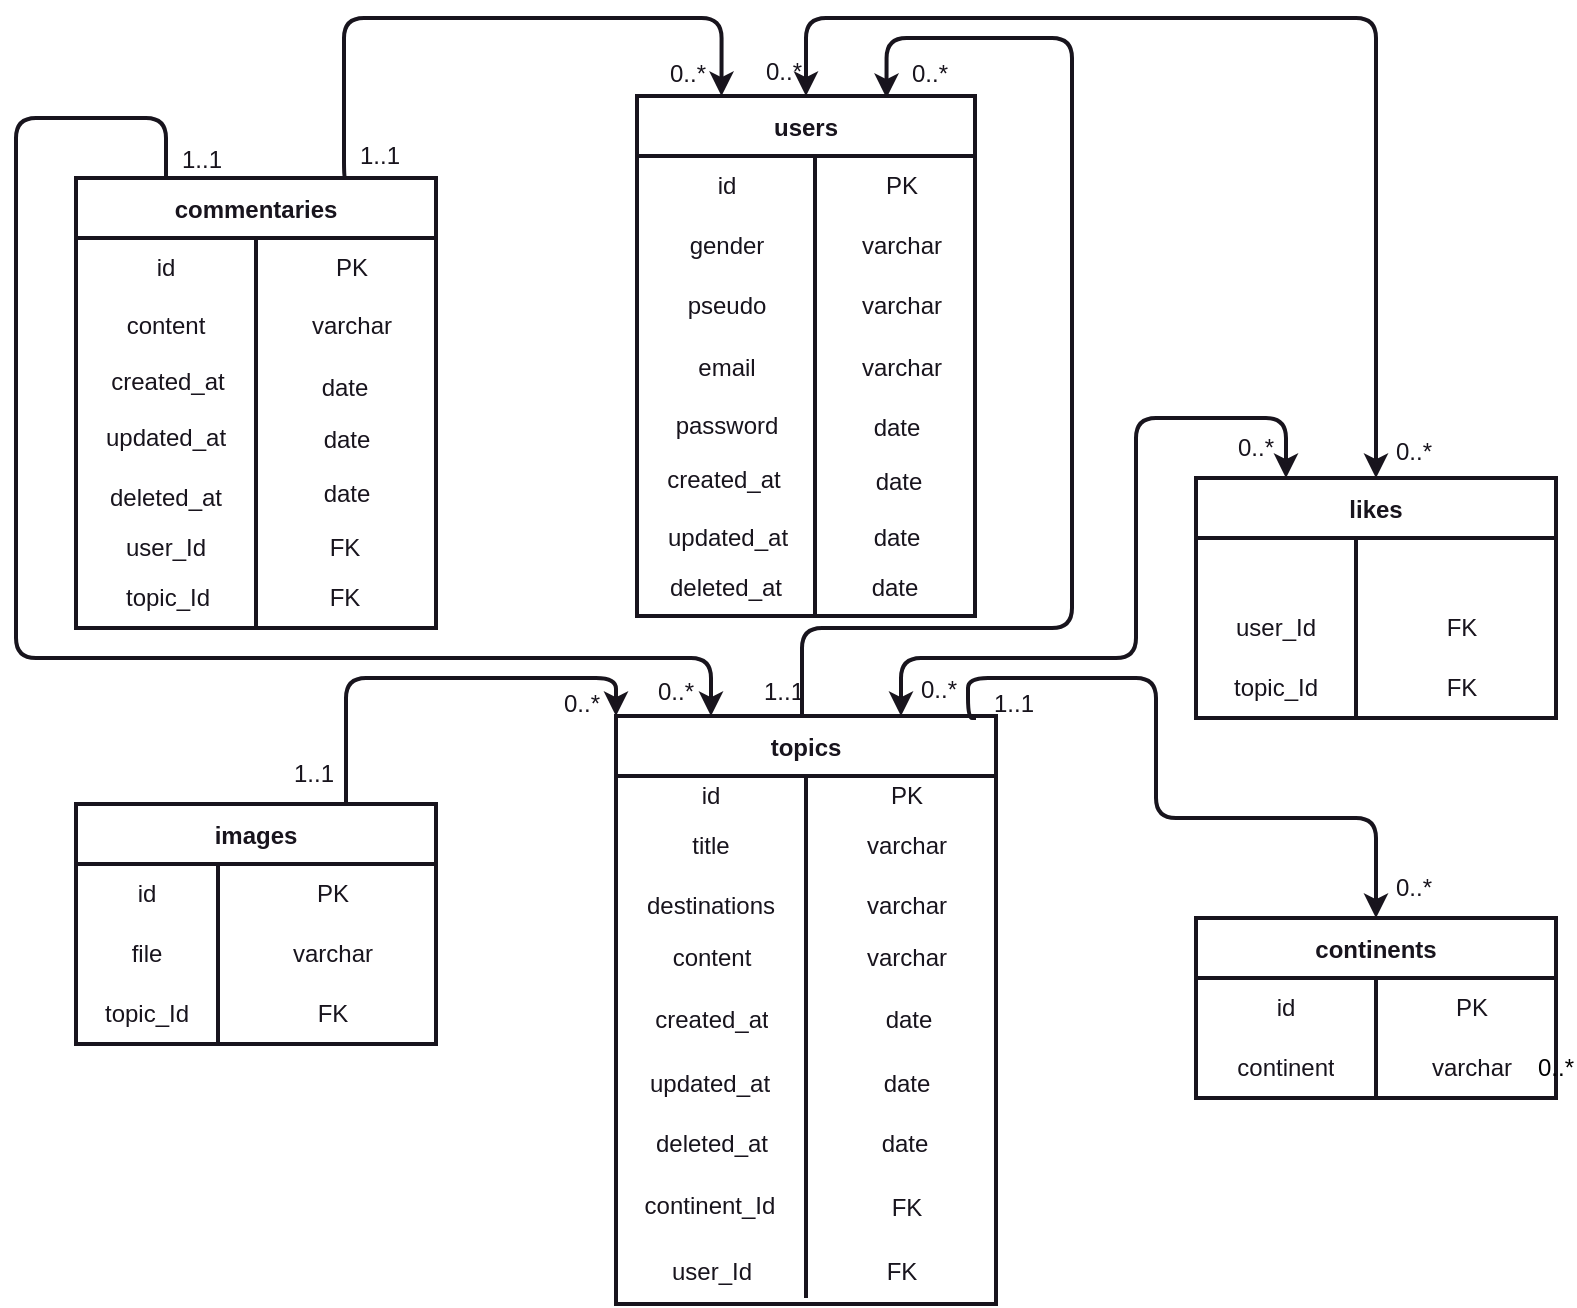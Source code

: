 <mxfile>
    <diagram id="GT4ygt3NVhvkUGBA8WEg" name="Page-1">
        <mxGraphModel dx="1109" dy="757" grid="0" gridSize="10" guides="1" tooltips="1" connect="1" arrows="1" fold="1" page="1" pageScale="1" pageWidth="1169" pageHeight="827" background="#FFFFFF" math="0" shadow="0">
            <root>
                <mxCell id="0"/>
                <mxCell id="1" parent="0"/>
                <mxCell id="105" value="users" style="shape=table;startSize=30;container=1;collapsible=0;childLayout=tableLayout;fixedRows=1;rowLines=0;fontStyle=1;labelBorderColor=none;sketch=0;fillStyle=auto;gradientDirection=north;fillColor=#FFFFFF;strokeColor=#18141D;fontColor=#18141D;labelBackgroundColor=none;strokeWidth=2;" parent="1" vertex="1">
                    <mxGeometry x="320.5" y="49" width="169" height="260" as="geometry"/>
                </mxCell>
                <mxCell id="106" value="" style="shape=tableRow;horizontal=0;startSize=0;swimlaneHead=0;swimlaneBody=0;top=0;left=0;bottom=0;right=0;collapsible=0;dropTarget=0;fillColor=none;points=[[0,0.5],[1,0.5]];portConstraint=eastwest;labelBorderColor=none;sketch=0;fillStyle=auto;strokeColor=#B3FF66;" parent="105" vertex="1">
                    <mxGeometry y="30" width="169" height="30" as="geometry"/>
                </mxCell>
                <mxCell id="107" value="id" style="shape=partialRectangle;html=1;whiteSpace=wrap;connectable=0;fillColor=none;top=0;left=0;bottom=0;right=0;overflow=hidden;pointerEvents=1;labelBorderColor=none;sketch=0;fillStyle=auto;strokeColor=#B3FF66;align=center;fontColor=#18141D;" parent="106" vertex="1">
                    <mxGeometry width="89" height="30" as="geometry">
                        <mxRectangle width="89" height="30" as="alternateBounds"/>
                    </mxGeometry>
                </mxCell>
                <mxCell id="108" value="PK" style="shape=partialRectangle;html=1;whiteSpace=wrap;connectable=0;fillColor=none;top=0;left=0;bottom=0;right=0;align=center;spacingLeft=6;overflow=hidden;labelBorderColor=none;sketch=0;fillStyle=auto;strokeColor=#B3FF66;fontColor=#18141D;" parent="106" vertex="1">
                    <mxGeometry x="89" width="80" height="30" as="geometry">
                        <mxRectangle width="80" height="30" as="alternateBounds"/>
                    </mxGeometry>
                </mxCell>
                <mxCell id="119" value="" style="shape=tableRow;horizontal=0;startSize=0;swimlaneHead=0;swimlaneBody=0;top=0;left=0;bottom=0;right=0;collapsible=0;dropTarget=0;fillColor=none;points=[[0,0.5],[1,0.5]];portConstraint=eastwest;labelBorderColor=none;sketch=0;fillStyle=auto;strokeColor=#B3FF66;" parent="105" vertex="1">
                    <mxGeometry y="60" width="169" height="30" as="geometry"/>
                </mxCell>
                <mxCell id="120" value="gender" style="shape=partialRectangle;html=1;whiteSpace=wrap;connectable=0;fillColor=none;top=0;left=0;bottom=0;right=0;overflow=hidden;pointerEvents=1;labelBorderColor=none;sketch=0;fillStyle=auto;strokeColor=#B3FF66;align=center;fontColor=#18141D;" parent="119" vertex="1">
                    <mxGeometry width="89" height="30" as="geometry">
                        <mxRectangle width="89" height="30" as="alternateBounds"/>
                    </mxGeometry>
                </mxCell>
                <mxCell id="121" value="varchar" style="shape=partialRectangle;html=1;whiteSpace=wrap;connectable=0;fillColor=none;top=0;left=0;bottom=0;right=0;align=center;spacingLeft=6;overflow=hidden;labelBorderColor=none;sketch=0;fillStyle=auto;strokeColor=#B3FF66;fontColor=#18141D;" parent="119" vertex="1">
                    <mxGeometry x="89" width="80" height="30" as="geometry">
                        <mxRectangle width="80" height="30" as="alternateBounds"/>
                    </mxGeometry>
                </mxCell>
                <mxCell id="116" value="" style="shape=tableRow;horizontal=0;startSize=0;swimlaneHead=0;swimlaneBody=0;top=0;left=0;bottom=0;right=0;collapsible=0;dropTarget=0;fillColor=none;points=[[0,0.5],[1,0.5]];portConstraint=eastwest;labelBorderColor=none;sketch=0;fillStyle=auto;strokeColor=#B3FF66;" parent="105" vertex="1">
                    <mxGeometry y="90" width="169" height="30" as="geometry"/>
                </mxCell>
                <mxCell id="117" value="pseudo" style="shape=partialRectangle;html=1;whiteSpace=wrap;connectable=0;fillColor=none;top=0;left=0;bottom=0;right=0;overflow=hidden;pointerEvents=1;labelBorderColor=none;sketch=0;fillStyle=auto;strokeColor=#B3FF66;align=center;fontColor=#18141D;" parent="116" vertex="1">
                    <mxGeometry width="89" height="30" as="geometry">
                        <mxRectangle width="89" height="30" as="alternateBounds"/>
                    </mxGeometry>
                </mxCell>
                <mxCell id="118" value="varchar" style="shape=partialRectangle;html=1;whiteSpace=wrap;connectable=0;fillColor=none;top=0;left=0;bottom=0;right=0;align=center;spacingLeft=6;overflow=hidden;labelBorderColor=none;sketch=0;fillStyle=auto;strokeColor=#B3FF66;fontColor=#18141D;" parent="116" vertex="1">
                    <mxGeometry x="89" width="80" height="30" as="geometry">
                        <mxRectangle width="80" height="30" as="alternateBounds"/>
                    </mxGeometry>
                </mxCell>
                <mxCell id="109" value="" style="shape=tableRow;horizontal=0;startSize=0;swimlaneHead=0;swimlaneBody=0;top=0;left=0;bottom=0;right=0;collapsible=0;dropTarget=0;fillColor=none;points=[[0,0.5],[1,0.5]];portConstraint=eastwest;labelBorderColor=none;sketch=0;fillStyle=auto;strokeColor=#B3FF66;" parent="105" vertex="1">
                    <mxGeometry y="120" width="169" height="31" as="geometry"/>
                </mxCell>
                <mxCell id="110" value="email" style="shape=partialRectangle;html=1;whiteSpace=wrap;connectable=0;fillColor=none;top=0;left=0;bottom=0;right=0;overflow=hidden;labelBorderColor=none;sketch=0;fillStyle=auto;strokeColor=#B3FF66;align=center;fontColor=#18141D;" parent="109" vertex="1">
                    <mxGeometry width="89" height="31" as="geometry">
                        <mxRectangle width="89" height="31" as="alternateBounds"/>
                    </mxGeometry>
                </mxCell>
                <mxCell id="111" value="varchar" style="shape=partialRectangle;html=1;whiteSpace=wrap;connectable=0;fillColor=none;top=0;left=0;bottom=0;right=0;align=center;spacingLeft=6;overflow=hidden;labelBorderColor=none;sketch=0;fillStyle=auto;strokeColor=#B3FF66;fontColor=#18141D;" parent="109" vertex="1">
                    <mxGeometry x="89" width="80" height="31" as="geometry">
                        <mxRectangle width="80" height="31" as="alternateBounds"/>
                    </mxGeometry>
                </mxCell>
                <mxCell id="112" value="" style="shape=tableRow;horizontal=0;startSize=0;swimlaneHead=0;swimlaneBody=0;top=0;left=0;bottom=0;right=0;collapsible=0;dropTarget=0;fillColor=none;points=[[0,0.5],[1,0.5]];portConstraint=eastwest;labelBorderColor=none;sketch=0;fillStyle=auto;strokeColor=#B3FF66;" parent="105" vertex="1">
                    <mxGeometry y="151" width="169" height="109" as="geometry"/>
                </mxCell>
                <mxCell id="113" value="password" style="shape=partialRectangle;html=1;whiteSpace=wrap;connectable=0;fillColor=none;top=0;left=0;bottom=0;right=0;overflow=hidden;labelBorderColor=none;sketch=0;fillStyle=auto;strokeColor=#B3FF66;align=center;fontSize=12;verticalAlign=top;fontColor=#18141D;" parent="112" vertex="1">
                    <mxGeometry width="89" height="109" as="geometry">
                        <mxRectangle width="89" height="109" as="alternateBounds"/>
                    </mxGeometry>
                </mxCell>
                <mxCell id="114" value="" style="shape=partialRectangle;html=1;whiteSpace=wrap;connectable=0;fillColor=none;top=0;left=0;bottom=0;right=0;align=center;spacingLeft=6;overflow=hidden;labelBorderColor=none;sketch=0;fillStyle=auto;strokeColor=#B3FF66;" parent="112" vertex="1">
                    <mxGeometry x="89" width="80" height="109" as="geometry">
                        <mxRectangle width="80" height="109" as="alternateBounds"/>
                    </mxGeometry>
                </mxCell>
                <mxCell id="122" value="continents" style="shape=table;startSize=30;container=1;collapsible=0;childLayout=tableLayout;fixedRows=1;rowLines=0;fontStyle=1;labelBorderColor=none;sketch=0;fillStyle=auto;strokeColor=#18141D;fillColor=#FFFFFF;gradientColor=none;gradientDirection=north;align=center;fontColor=#18141D;strokeWidth=2;" parent="1" vertex="1">
                    <mxGeometry x="600" y="460" width="180" height="90" as="geometry"/>
                </mxCell>
                <mxCell id="123" value="" style="shape=tableRow;horizontal=0;startSize=0;swimlaneHead=0;swimlaneBody=0;top=0;left=0;bottom=0;right=0;collapsible=0;dropTarget=0;fillColor=none;points=[[0,0.5],[1,0.5]];portConstraint=eastwest;labelBorderColor=none;sketch=0;fillStyle=auto;strokeColor=#B3FF66;" parent="122" vertex="1">
                    <mxGeometry y="30" width="180" height="30" as="geometry"/>
                </mxCell>
                <mxCell id="124" value="id" style="shape=partialRectangle;html=1;whiteSpace=wrap;connectable=0;fillColor=none;top=0;left=0;bottom=0;right=0;overflow=hidden;pointerEvents=1;labelBorderColor=none;sketch=0;fillStyle=auto;strokeColor=#B3FF66;fontColor=#18141D;" parent="123" vertex="1">
                    <mxGeometry width="90" height="30" as="geometry">
                        <mxRectangle width="90" height="30" as="alternateBounds"/>
                    </mxGeometry>
                </mxCell>
                <mxCell id="125" value="PK" style="shape=partialRectangle;html=1;whiteSpace=wrap;connectable=0;fillColor=none;top=0;left=0;bottom=0;right=0;align=center;spacingLeft=6;overflow=hidden;labelBorderColor=none;sketch=0;fillStyle=auto;strokeColor=#B3FF66;fontColor=#18141D;" parent="123" vertex="1">
                    <mxGeometry x="90" width="90" height="30" as="geometry">
                        <mxRectangle width="90" height="30" as="alternateBounds"/>
                    </mxGeometry>
                </mxCell>
                <mxCell id="126" value="" style="shape=tableRow;horizontal=0;startSize=0;swimlaneHead=0;swimlaneBody=0;top=0;left=0;bottom=0;right=0;collapsible=0;dropTarget=0;fillColor=none;points=[[0,0.5],[1,0.5]];portConstraint=eastwest;labelBorderColor=none;sketch=0;fillStyle=auto;strokeColor=#18141D;" parent="122" vertex="1">
                    <mxGeometry y="60" width="180" height="30" as="geometry"/>
                </mxCell>
                <mxCell id="127" value="continent" style="shape=partialRectangle;html=1;whiteSpace=wrap;connectable=0;fillColor=none;top=0;left=0;bottom=0;right=0;overflow=hidden;pointerEvents=1;labelBorderColor=none;sketch=0;fillStyle=auto;strokeColor=#B3FF66;align=center;fontColor=#18141D;" parent="126" vertex="1">
                    <mxGeometry width="90" height="30" as="geometry">
                        <mxRectangle width="90" height="30" as="alternateBounds"/>
                    </mxGeometry>
                </mxCell>
                <mxCell id="128" value="varchar" style="shape=partialRectangle;html=1;whiteSpace=wrap;connectable=0;fillColor=none;top=0;left=0;bottom=0;right=0;align=center;spacingLeft=6;overflow=hidden;labelBorderColor=none;sketch=0;fillStyle=auto;strokeColor=#B3FF66;fontColor=#18141D;" parent="126" vertex="1">
                    <mxGeometry x="90" width="90" height="30" as="geometry">
                        <mxRectangle width="90" height="30" as="alternateBounds"/>
                    </mxGeometry>
                </mxCell>
                <mxCell id="361" value="0..*" style="text;html=1;strokeColor=none;fillColor=none;align=center;verticalAlign=middle;whiteSpace=wrap;rounded=0;imageWidth=18;imageHeight=18;" parent="126" vertex="1">
                    <mxGeometry x="180" width="NaN" height="30" as="geometry">
                        <mxRectangle width="NaN" height="30" as="alternateBounds"/>
                    </mxGeometry>
                </mxCell>
                <mxCell id="139" value="topics" style="shape=table;startSize=30;container=1;collapsible=0;childLayout=tableLayout;fixedRows=1;rowLines=0;fontStyle=1;labelBorderColor=none;sketch=0;fillStyle=auto;strokeColor=#18141D;fillColor=#FFFFFF;gradientColor=none;gradientDirection=north;align=center;fontColor=#18141D;strokeWidth=2;" parent="1" vertex="1">
                    <mxGeometry x="310" y="359" width="190" height="294" as="geometry"/>
                </mxCell>
                <mxCell id="140" value="" style="shape=tableRow;horizontal=0;startSize=0;swimlaneHead=0;swimlaneBody=0;top=0;left=0;bottom=0;right=0;collapsible=0;dropTarget=0;fillColor=none;points=[[0,0.5],[1,0.5]];portConstraint=eastwest;labelBorderColor=none;sketch=0;fillStyle=auto;strokeColor=#B3FF66;" parent="139" vertex="1">
                    <mxGeometry y="30" width="190" height="20" as="geometry"/>
                </mxCell>
                <mxCell id="141" value="id" style="shape=partialRectangle;html=1;whiteSpace=wrap;connectable=0;fillColor=none;top=0;left=0;bottom=0;right=0;overflow=hidden;pointerEvents=1;labelBorderColor=none;sketch=0;fillStyle=auto;strokeColor=#B3FF66;fontColor=#18141D;" parent="140" vertex="1">
                    <mxGeometry width="95" height="20" as="geometry">
                        <mxRectangle width="95" height="20" as="alternateBounds"/>
                    </mxGeometry>
                </mxCell>
                <mxCell id="142" value="PK" style="shape=partialRectangle;html=1;whiteSpace=wrap;connectable=0;fillColor=none;top=0;left=0;bottom=0;right=0;align=center;spacingLeft=6;overflow=hidden;labelBorderColor=none;sketch=0;fillStyle=auto;strokeColor=#B3FF66;fontColor=#18141D;" parent="140" vertex="1">
                    <mxGeometry x="95" width="95" height="20" as="geometry">
                        <mxRectangle width="95" height="20" as="alternateBounds"/>
                    </mxGeometry>
                </mxCell>
                <mxCell id="143" value="" style="shape=tableRow;horizontal=0;startSize=0;swimlaneHead=0;swimlaneBody=0;top=0;left=0;bottom=0;right=0;collapsible=0;dropTarget=0;fillColor=none;points=[[0,0.5],[1,0.5]];portConstraint=eastwest;labelBorderColor=none;sketch=0;fillStyle=auto;strokeColor=#B3FF66;" parent="139" vertex="1">
                    <mxGeometry y="50" width="190" height="30" as="geometry"/>
                </mxCell>
                <mxCell id="144" value="title" style="shape=partialRectangle;html=1;whiteSpace=wrap;connectable=0;fillColor=none;top=0;left=0;bottom=0;right=0;overflow=hidden;pointerEvents=1;labelBorderColor=none;sketch=0;fillStyle=auto;strokeColor=#B3FF66;fontColor=#18141D;" parent="143" vertex="1">
                    <mxGeometry width="95" height="30" as="geometry">
                        <mxRectangle width="95" height="30" as="alternateBounds"/>
                    </mxGeometry>
                </mxCell>
                <mxCell id="145" value="varchar" style="shape=partialRectangle;html=1;whiteSpace=wrap;connectable=0;fillColor=none;top=0;left=0;bottom=0;right=0;align=center;spacingLeft=6;overflow=hidden;labelBorderColor=none;sketch=0;fillStyle=auto;strokeColor=#B3FF66;fontColor=#18141D;" parent="143" vertex="1">
                    <mxGeometry x="95" width="95" height="30" as="geometry">
                        <mxRectangle width="95" height="30" as="alternateBounds"/>
                    </mxGeometry>
                </mxCell>
                <mxCell id="146" value="" style="shape=tableRow;horizontal=0;startSize=0;swimlaneHead=0;swimlaneBody=0;top=0;left=0;bottom=0;right=0;collapsible=0;dropTarget=0;fillColor=none;points=[[0,0.5],[1,0.5]];portConstraint=eastwest;labelBorderColor=none;sketch=0;fillStyle=auto;strokeColor=#B3FF66;" parent="139" vertex="1">
                    <mxGeometry y="80" width="190" height="29" as="geometry"/>
                </mxCell>
                <mxCell id="147" value="destinations" style="shape=partialRectangle;html=1;whiteSpace=wrap;connectable=0;fillColor=none;top=0;left=0;bottom=0;right=0;overflow=hidden;pointerEvents=1;labelBorderColor=none;sketch=0;fillStyle=auto;strokeColor=#B3FF66;fontColor=#18141D;" parent="146" vertex="1">
                    <mxGeometry width="95" height="29" as="geometry">
                        <mxRectangle width="95" height="29" as="alternateBounds"/>
                    </mxGeometry>
                </mxCell>
                <mxCell id="148" value="varchar" style="shape=partialRectangle;html=1;whiteSpace=wrap;connectable=0;fillColor=none;top=0;left=0;bottom=0;right=0;align=center;spacingLeft=6;overflow=hidden;labelBorderColor=none;sketch=0;fillStyle=auto;strokeColor=#B3FF66;fontColor=#18141D;" parent="146" vertex="1">
                    <mxGeometry x="95" width="95" height="29" as="geometry">
                        <mxRectangle width="95" height="29" as="alternateBounds"/>
                    </mxGeometry>
                </mxCell>
                <mxCell id="149" value="" style="shape=tableRow;horizontal=0;startSize=0;swimlaneHead=0;swimlaneBody=0;top=0;left=0;bottom=0;right=0;collapsible=0;dropTarget=0;fillColor=none;points=[[0,0.5],[1,0.5]];portConstraint=eastwest;labelBorderColor=none;sketch=0;fillStyle=auto;strokeColor=#B3FF66;" parent="139" vertex="1">
                    <mxGeometry y="109" width="190" height="182" as="geometry"/>
                </mxCell>
                <mxCell id="150" value="" style="shape=partialRectangle;html=1;whiteSpace=wrap;connectable=0;fillColor=none;top=0;left=0;bottom=0;right=0;overflow=hidden;labelBorderColor=none;sketch=0;fillStyle=auto;strokeColor=#B3FF66;" parent="149" vertex="1">
                    <mxGeometry width="95" height="182" as="geometry">
                        <mxRectangle width="95" height="182" as="alternateBounds"/>
                    </mxGeometry>
                </mxCell>
                <mxCell id="151" value="" style="shape=partialRectangle;html=1;whiteSpace=wrap;connectable=0;fillColor=none;top=0;left=0;bottom=0;right=0;align=center;spacingLeft=6;overflow=hidden;labelBorderColor=none;sketch=0;fillStyle=auto;strokeColor=#B3FF66;" parent="149" vertex="1">
                    <mxGeometry x="95" width="95" height="182" as="geometry">
                        <mxRectangle width="95" height="182" as="alternateBounds"/>
                    </mxGeometry>
                </mxCell>
                <mxCell id="315" style="edgeStyle=orthogonalEdgeStyle;html=1;entryX=0.25;entryY=0;entryDx=0;entryDy=0;exitX=0.25;exitY=0;exitDx=0;exitDy=0;strokeColor=#18141D;strokeWidth=2;" parent="1" source="155" target="139" edge="1">
                    <mxGeometry relative="1" as="geometry">
                        <Array as="points">
                            <mxPoint x="85" y="60"/>
                            <mxPoint x="10" y="60"/>
                            <mxPoint x="10" y="330"/>
                            <mxPoint x="358" y="330"/>
                        </Array>
                        <mxPoint x="90" y="80" as="sourcePoint"/>
                    </mxGeometry>
                </mxCell>
                <mxCell id="155" value="commentaries" style="shape=table;startSize=30;container=1;collapsible=0;childLayout=tableLayout;fixedRows=1;rowLines=0;fontStyle=1;labelBorderColor=none;sketch=0;fillStyle=auto;gradientDirection=north;strokeColor=#18141D;fontColor=#18141D;fillColor=#FFFFFF;strokeWidth=2;" parent="1" vertex="1">
                    <mxGeometry x="40" y="90" width="180" height="225" as="geometry"/>
                </mxCell>
                <mxCell id="156" value="" style="shape=tableRow;horizontal=0;startSize=0;swimlaneHead=0;swimlaneBody=0;top=0;left=0;bottom=0;right=0;collapsible=0;dropTarget=0;fillColor=none;points=[[0,0.5],[1,0.5]];portConstraint=eastwest;labelBorderColor=none;sketch=0;fillStyle=auto;strokeColor=#B3FF66;" parent="155" vertex="1">
                    <mxGeometry y="30" width="180" height="30" as="geometry"/>
                </mxCell>
                <mxCell id="157" value="id" style="shape=partialRectangle;html=1;whiteSpace=wrap;connectable=0;fillColor=none;top=0;left=0;bottom=0;right=0;overflow=hidden;pointerEvents=1;labelBorderColor=none;sketch=0;fillStyle=auto;strokeColor=#B3FF66;fontColor=#18141D;" parent="156" vertex="1">
                    <mxGeometry width="90" height="30" as="geometry">
                        <mxRectangle width="90" height="30" as="alternateBounds"/>
                    </mxGeometry>
                </mxCell>
                <mxCell id="158" value="PK" style="shape=partialRectangle;html=1;whiteSpace=wrap;connectable=0;fillColor=none;top=0;left=0;bottom=0;right=0;align=center;spacingLeft=6;overflow=hidden;labelBorderColor=none;sketch=0;fillStyle=auto;strokeColor=#B3FF66;fontColor=#18141D;" parent="156" vertex="1">
                    <mxGeometry x="90" width="90" height="30" as="geometry">
                        <mxRectangle width="90" height="30" as="alternateBounds"/>
                    </mxGeometry>
                </mxCell>
                <mxCell id="159" value="" style="shape=tableRow;horizontal=0;startSize=0;swimlaneHead=0;swimlaneBody=0;top=0;left=0;bottom=0;right=0;collapsible=0;dropTarget=0;fillColor=none;points=[[0,0.5],[1,0.5]];portConstraint=eastwest;labelBorderColor=none;sketch=0;fillStyle=auto;strokeColor=#B3FF66;" parent="155" vertex="1">
                    <mxGeometry y="60" width="180" height="165" as="geometry"/>
                </mxCell>
                <mxCell id="160" value="content" style="shape=partialRectangle;html=1;whiteSpace=wrap;connectable=0;fillColor=none;top=0;left=0;bottom=0;right=0;overflow=hidden;pointerEvents=1;labelBorderColor=none;sketch=0;fillStyle=auto;strokeColor=#B3FF66;verticalAlign=top;fontColor=#18141D;" parent="159" vertex="1">
                    <mxGeometry width="90" height="165" as="geometry">
                        <mxRectangle width="90" height="165" as="alternateBounds"/>
                    </mxGeometry>
                </mxCell>
                <mxCell id="161" value="varchar" style="shape=partialRectangle;html=1;whiteSpace=wrap;connectable=0;fillColor=none;top=0;left=0;bottom=0;right=0;align=center;spacingLeft=6;overflow=hidden;labelBorderColor=none;sketch=0;fillStyle=auto;strokeColor=#B3FF66;verticalAlign=top;fontColor=#18141D;" parent="159" vertex="1">
                    <mxGeometry x="90" width="90" height="165" as="geometry">
                        <mxRectangle width="90" height="165" as="alternateBounds"/>
                    </mxGeometry>
                </mxCell>
                <mxCell id="273" value="likes" style="shape=table;startSize=30;container=1;collapsible=0;childLayout=tableLayout;fixedRows=1;rowLines=0;fontStyle=1;strokeColor=#18141D;fontColor=#18141D;fillStyle=auto;strokeWidth=2;fillColor=#FFFFFF;" parent="1" vertex="1">
                    <mxGeometry x="600" y="240" width="180" height="120" as="geometry"/>
                </mxCell>
                <mxCell id="274" value="" style="shape=tableRow;horizontal=0;startSize=0;swimlaneHead=0;swimlaneBody=0;top=0;left=0;bottom=0;right=0;collapsible=0;dropTarget=0;fillColor=none;points=[[0,0.5],[1,0.5]];portConstraint=eastwest;" parent="273" vertex="1">
                    <mxGeometry y="30" width="180" height="30" as="geometry"/>
                </mxCell>
                <mxCell id="275" value="" style="shape=partialRectangle;html=1;whiteSpace=wrap;connectable=0;fillColor=none;top=0;left=0;bottom=0;right=0;overflow=hidden;pointerEvents=1;" parent="274" vertex="1">
                    <mxGeometry width="80" height="30" as="geometry">
                        <mxRectangle width="80" height="30" as="alternateBounds"/>
                    </mxGeometry>
                </mxCell>
                <mxCell id="276" value="" style="shape=partialRectangle;html=1;whiteSpace=wrap;connectable=0;fillColor=none;top=0;left=0;bottom=0;right=0;align=center;spacingLeft=6;overflow=hidden;" parent="274" vertex="1">
                    <mxGeometry x="80" width="100" height="30" as="geometry">
                        <mxRectangle width="100" height="30" as="alternateBounds"/>
                    </mxGeometry>
                </mxCell>
                <mxCell id="277" value="" style="shape=tableRow;horizontal=0;startSize=0;swimlaneHead=0;swimlaneBody=0;top=0;left=0;bottom=0;right=0;collapsible=0;dropTarget=0;fillColor=none;points=[[0,0.5],[1,0.5]];portConstraint=eastwest;fontColor=#18141D;" parent="273" vertex="1">
                    <mxGeometry y="60" width="180" height="30" as="geometry"/>
                </mxCell>
                <mxCell id="278" value="user_Id" style="shape=partialRectangle;html=1;whiteSpace=wrap;connectable=0;fillColor=none;top=0;left=0;bottom=0;right=0;overflow=hidden;fontColor=#18141D;" parent="277" vertex="1">
                    <mxGeometry width="80" height="30" as="geometry">
                        <mxRectangle width="80" height="30" as="alternateBounds"/>
                    </mxGeometry>
                </mxCell>
                <mxCell id="279" value="FK" style="shape=partialRectangle;html=1;whiteSpace=wrap;connectable=0;fillColor=none;top=0;left=0;bottom=0;right=0;align=center;spacingLeft=6;overflow=hidden;fontColor=#18141D;" parent="277" vertex="1">
                    <mxGeometry x="80" width="100" height="30" as="geometry">
                        <mxRectangle width="100" height="30" as="alternateBounds"/>
                    </mxGeometry>
                </mxCell>
                <mxCell id="280" value="" style="shape=tableRow;horizontal=0;startSize=0;swimlaneHead=0;swimlaneBody=0;top=0;left=0;bottom=0;right=0;collapsible=0;dropTarget=0;fillColor=none;points=[[0,0.5],[1,0.5]];portConstraint=eastwest;" parent="273" vertex="1">
                    <mxGeometry y="90" width="180" height="30" as="geometry"/>
                </mxCell>
                <mxCell id="281" value="topic_Id" style="shape=partialRectangle;html=1;whiteSpace=wrap;connectable=0;fillColor=none;top=0;left=0;bottom=0;right=0;overflow=hidden;fontColor=#18141D;" parent="280" vertex="1">
                    <mxGeometry width="80" height="30" as="geometry">
                        <mxRectangle width="80" height="30" as="alternateBounds"/>
                    </mxGeometry>
                </mxCell>
                <mxCell id="282" value="FK" style="shape=partialRectangle;html=1;whiteSpace=wrap;connectable=0;fillColor=none;top=0;left=0;bottom=0;right=0;align=center;spacingLeft=6;overflow=hidden;fontColor=#18141D;" parent="280" vertex="1">
                    <mxGeometry x="80" width="100" height="30" as="geometry">
                        <mxRectangle width="100" height="30" as="alternateBounds"/>
                    </mxGeometry>
                </mxCell>
                <mxCell id="286" value="0..*" style="text;html=1;strokeColor=none;fillColor=none;align=center;verticalAlign=middle;whiteSpace=wrap;rounded=0;fontColor=#18141D;" parent="1" vertex="1">
                    <mxGeometry x="437" y="23" width="60" height="30" as="geometry"/>
                </mxCell>
                <mxCell id="287" value="1..1" style="text;html=1;strokeColor=none;fillColor=none;align=center;verticalAlign=middle;whiteSpace=wrap;rounded=0;fontColor=#18141D;" parent="1" vertex="1">
                    <mxGeometry x="73" y="66" width="60" height="30" as="geometry"/>
                </mxCell>
                <mxCell id="294" value="0..*" style="text;html=1;strokeColor=none;fillColor=none;align=center;verticalAlign=middle;whiteSpace=wrap;rounded=0;fontColor=#18141D;" parent="1" vertex="1">
                    <mxGeometry x="263" y="338" width="60" height="30" as="geometry"/>
                </mxCell>
                <mxCell id="314" style="edgeStyle=orthogonalEdgeStyle;html=1;exitX=0.75;exitY=0;exitDx=0;exitDy=0;entryX=0;entryY=0;entryDx=0;entryDy=0;strokeColor=#18141D;strokeWidth=2;" parent="1" target="139" edge="1">
                    <mxGeometry relative="1" as="geometry">
                        <Array as="points">
                            <mxPoint x="175" y="340"/>
                            <mxPoint x="310" y="340"/>
                        </Array>
                        <mxPoint x="175" y="403" as="sourcePoint"/>
                    </mxGeometry>
                </mxCell>
                <mxCell id="295" value="1..1" style="text;html=1;strokeColor=none;fillColor=none;align=center;verticalAlign=middle;whiteSpace=wrap;rounded=0;fontColor=#18141D;" parent="1" vertex="1">
                    <mxGeometry x="129" y="373" width="60" height="30" as="geometry"/>
                </mxCell>
                <mxCell id="323" style="edgeStyle=orthogonalEdgeStyle;html=1;exitX=0.75;exitY=0;exitDx=0;exitDy=0;entryX=0.25;entryY=0;entryDx=0;entryDy=0;fontSize=12;strokeColor=#18141D;strokeWidth=2;" parent="1" source="155" target="105" edge="1">
                    <mxGeometry relative="1" as="geometry">
                        <Array as="points">
                            <mxPoint x="174" y="90"/>
                            <mxPoint x="174" y="10"/>
                            <mxPoint x="363" y="10"/>
                        </Array>
                    </mxGeometry>
                </mxCell>
                <mxCell id="297" value="1..1" style="text;html=1;strokeColor=none;fillColor=none;align=center;verticalAlign=middle;whiteSpace=wrap;rounded=0;fontColor=#18141D;" parent="1" vertex="1">
                    <mxGeometry x="162" y="64" width="60" height="30" as="geometry"/>
                </mxCell>
                <mxCell id="298" value="0..*" style="text;html=1;strokeColor=none;fillColor=none;align=center;verticalAlign=middle;whiteSpace=wrap;rounded=0;imageWidth=18;imageHeight=18;fontColor=#18141D;" parent="1" vertex="1">
                    <mxGeometry x="316" y="23" width="60" height="30" as="geometry"/>
                </mxCell>
                <mxCell id="300" value="0..*" style="text;html=1;strokeColor=none;fillColor=none;align=center;verticalAlign=middle;whiteSpace=wrap;rounded=0;imageWidth=18;imageHeight=18;fontColor=#18141D;" parent="1" vertex="1">
                    <mxGeometry x="364" y="22" width="60" height="30" as="geometry"/>
                </mxCell>
                <mxCell id="301" value="0..*" style="text;html=1;strokeColor=none;fillColor=none;align=center;verticalAlign=middle;whiteSpace=wrap;rounded=0;imageWidth=18;imageHeight=18;fontColor=#18141D;" parent="1" vertex="1">
                    <mxGeometry x="679" y="210" width="60" height="33" as="geometry"/>
                </mxCell>
                <mxCell id="303" value="" style="endArrow=classic;startArrow=classic;html=1;entryX=0.25;entryY=0;entryDx=0;entryDy=0;exitX=0.75;exitY=0;exitDx=0;exitDy=0;edgeStyle=orthogonalEdgeStyle;strokeColor=#18141D;strokeWidth=2;" parent="1" source="139" target="273" edge="1">
                    <mxGeometry width="50" height="50" relative="1" as="geometry">
                        <mxPoint x="380" y="260" as="sourcePoint"/>
                        <mxPoint x="430" y="210" as="targetPoint"/>
                        <Array as="points">
                            <mxPoint x="453" y="330"/>
                            <mxPoint x="570" y="330"/>
                            <mxPoint x="570" y="210"/>
                            <mxPoint x="645" y="210"/>
                        </Array>
                    </mxGeometry>
                </mxCell>
                <mxCell id="304" value="0..*" style="text;html=1;strokeColor=none;fillColor=none;align=center;verticalAlign=middle;whiteSpace=wrap;rounded=0;imageWidth=18;imageHeight=18;fontColor=#18141D;" parent="1" vertex="1">
                    <mxGeometry x="600" y="210" width="60" height="30" as="geometry"/>
                </mxCell>
                <mxCell id="305" value="0..*" style="text;html=1;strokeColor=none;fillColor=none;align=center;verticalAlign=middle;whiteSpace=wrap;rounded=0;imageWidth=18;imageHeight=18;fontColor=#18141D;" parent="1" vertex="1">
                    <mxGeometry x="442" y="330" width="59" height="32" as="geometry"/>
                </mxCell>
                <mxCell id="327" style="edgeStyle=orthogonalEdgeStyle;html=1;exitX=0.5;exitY=0;exitDx=0;exitDy=0;entryX=0.75;entryY=0;entryDx=0;entryDy=0;fontSize=12;strokeColor=#18141D;strokeWidth=2;" parent="1" edge="1">
                    <mxGeometry relative="1" as="geometry">
                        <Array as="points">
                            <mxPoint x="403" y="315"/>
                            <mxPoint x="538" y="315"/>
                            <mxPoint x="538" y="20"/>
                            <mxPoint x="445" y="20"/>
                        </Array>
                        <mxPoint x="403" y="360" as="sourcePoint"/>
                        <mxPoint x="445.25" y="50" as="targetPoint"/>
                    </mxGeometry>
                </mxCell>
                <mxCell id="309" value="1..1" style="text;html=1;strokeColor=none;fillColor=none;align=center;verticalAlign=middle;whiteSpace=wrap;rounded=0;fontColor=#18141D;" parent="1" vertex="1">
                    <mxGeometry x="364" y="332" width="60" height="30" as="geometry"/>
                </mxCell>
                <mxCell id="310" value="0..*" style="text;html=1;strokeColor=none;fillColor=none;align=center;verticalAlign=middle;whiteSpace=wrap;rounded=0;imageWidth=18;imageHeight=18;fontColor=#18141D;" parent="1" vertex="1">
                    <mxGeometry x="310" y="332" width="60" height="30" as="geometry"/>
                </mxCell>
                <mxCell id="312" value="0..*" style="text;html=1;strokeColor=none;fillColor=none;align=center;verticalAlign=middle;whiteSpace=wrap;rounded=0;imageWidth=18;imageHeight=18;fontColor=#18141D;" parent="1" vertex="1">
                    <mxGeometry x="679" y="430" width="60" height="30" as="geometry"/>
                </mxCell>
                <mxCell id="313" value="1..1" style="text;html=1;strokeColor=none;fillColor=none;align=center;verticalAlign=middle;whiteSpace=wrap;rounded=0;fontColor=#18141D;" parent="1" vertex="1">
                    <mxGeometry x="479" y="338" width="60" height="30" as="geometry"/>
                </mxCell>
                <mxCell id="319" value="date" style="text;html=1;strokeColor=none;fillColor=none;align=center;verticalAlign=middle;whiteSpace=wrap;rounded=0;fontColor=#18141D;" parent="1" vertex="1">
                    <mxGeometry x="423" y="255" width="55" height="30" as="geometry"/>
                </mxCell>
                <mxCell id="320" value="created_at" style="text;html=1;strokeColor=none;fillColor=none;align=center;verticalAlign=middle;whiteSpace=wrap;rounded=0;fontColor=#18141D;" parent="1" vertex="1">
                    <mxGeometry x="324" y="226" width="80" height="30" as="geometry"/>
                </mxCell>
                <mxCell id="321" value="updated_at" style="text;html=1;strokeColor=none;fillColor=none;align=center;verticalAlign=middle;whiteSpace=wrap;rounded=0;fontSize=12;fontColor=#18141D;" parent="1" vertex="1">
                    <mxGeometry x="325.5" y="255" width="80" height="30" as="geometry"/>
                </mxCell>
                <mxCell id="322" value="date" style="text;html=1;strokeColor=none;fillColor=none;align=center;verticalAlign=middle;whiteSpace=wrap;rounded=0;fontColor=#18141D;" parent="1" vertex="1">
                    <mxGeometry x="423" y="201" width="55" height="28" as="geometry"/>
                </mxCell>
                <mxCell id="325" value="" style="endArrow=classic;startArrow=classic;html=1;fontSize=12;entryX=0.5;entryY=0;entryDx=0;entryDy=0;exitX=0.5;exitY=0;exitDx=0;exitDy=0;strokeColor=#18141D;strokeWidth=2;" parent="1" source="105" target="273" edge="1">
                    <mxGeometry width="50" height="50" relative="1" as="geometry">
                        <mxPoint x="420" y="210" as="sourcePoint"/>
                        <mxPoint x="470" y="160" as="targetPoint"/>
                        <Array as="points">
                            <mxPoint x="405" y="10"/>
                            <mxPoint x="430" y="10"/>
                            <mxPoint x="470" y="10"/>
                            <mxPoint x="540" y="10"/>
                            <mxPoint x="620" y="10"/>
                            <mxPoint x="690" y="10"/>
                            <mxPoint x="690" y="130"/>
                        </Array>
                    </mxGeometry>
                </mxCell>
                <mxCell id="333" value="date" style="text;html=1;strokeColor=none;fillColor=none;align=center;verticalAlign=middle;whiteSpace=wrap;rounded=0;fontColor=#18141D;" parent="1" vertex="1">
                    <mxGeometry x="424" y="227" width="55" height="30" as="geometry"/>
                </mxCell>
                <mxCell id="339" value="images" style="shape=table;startSize=30;container=1;collapsible=0;childLayout=tableLayout;fixedRows=1;rowLines=0;fontStyle=1;strokeColor=#18141D;fontColor=#18141D;fillStyle=auto;fillColor=#FFFFFF;strokeWidth=2;" parent="1" vertex="1">
                    <mxGeometry x="40" y="403" width="180" height="120" as="geometry"/>
                </mxCell>
                <mxCell id="340" value="" style="shape=tableRow;horizontal=0;startSize=0;swimlaneHead=0;swimlaneBody=0;top=0;left=0;bottom=0;right=0;collapsible=0;dropTarget=0;fillColor=none;points=[[0,0.5],[1,0.5]];portConstraint=eastwest;" parent="339" vertex="1">
                    <mxGeometry y="30" width="180" height="30" as="geometry"/>
                </mxCell>
                <mxCell id="341" value="id" style="shape=partialRectangle;html=1;whiteSpace=wrap;connectable=0;fillColor=none;top=0;left=0;bottom=0;right=0;overflow=hidden;pointerEvents=1;fontColor=#18141D;" parent="340" vertex="1">
                    <mxGeometry width="71" height="30" as="geometry">
                        <mxRectangle width="71" height="30" as="alternateBounds"/>
                    </mxGeometry>
                </mxCell>
                <mxCell id="342" value="PK" style="shape=partialRectangle;html=1;whiteSpace=wrap;connectable=0;fillColor=none;top=0;left=0;bottom=0;right=0;align=center;spacingLeft=6;overflow=hidden;fontColor=#18141D;strokeWidth=2;" parent="340" vertex="1">
                    <mxGeometry x="71" width="109" height="30" as="geometry">
                        <mxRectangle width="109" height="30" as="alternateBounds"/>
                    </mxGeometry>
                </mxCell>
                <mxCell id="343" value="" style="shape=tableRow;horizontal=0;startSize=0;swimlaneHead=0;swimlaneBody=0;top=0;left=0;bottom=0;right=0;collapsible=0;dropTarget=0;fillColor=none;points=[[0,0.5],[1,0.5]];portConstraint=eastwest;" parent="339" vertex="1">
                    <mxGeometry y="60" width="180" height="30" as="geometry"/>
                </mxCell>
                <mxCell id="344" value="file" style="shape=partialRectangle;html=1;whiteSpace=wrap;connectable=0;fillColor=none;top=0;left=0;bottom=0;right=0;overflow=hidden;fontColor=#18141D;" parent="343" vertex="1">
                    <mxGeometry width="71" height="30" as="geometry">
                        <mxRectangle width="71" height="30" as="alternateBounds"/>
                    </mxGeometry>
                </mxCell>
                <mxCell id="345" value="varchar" style="shape=partialRectangle;html=1;whiteSpace=wrap;connectable=0;fillColor=none;top=0;left=0;bottom=0;right=0;align=center;spacingLeft=6;overflow=hidden;fontColor=#18141D;" parent="343" vertex="1">
                    <mxGeometry x="71" width="109" height="30" as="geometry">
                        <mxRectangle width="109" height="30" as="alternateBounds"/>
                    </mxGeometry>
                </mxCell>
                <mxCell id="346" value="" style="shape=tableRow;horizontal=0;startSize=0;swimlaneHead=0;swimlaneBody=0;top=0;left=0;bottom=0;right=0;collapsible=0;dropTarget=0;fillColor=none;points=[[0,0.5],[1,0.5]];portConstraint=eastwest;" parent="339" vertex="1">
                    <mxGeometry y="90" width="180" height="30" as="geometry"/>
                </mxCell>
                <mxCell id="347" value="topic_Id" style="shape=partialRectangle;html=1;whiteSpace=wrap;connectable=0;fillColor=none;top=0;left=0;bottom=0;right=0;overflow=hidden;fontColor=#18141D;" parent="346" vertex="1">
                    <mxGeometry width="71" height="30" as="geometry">
                        <mxRectangle width="71" height="30" as="alternateBounds"/>
                    </mxGeometry>
                </mxCell>
                <mxCell id="348" value="FK" style="shape=partialRectangle;html=1;whiteSpace=wrap;connectable=0;fillColor=none;top=0;left=0;bottom=0;right=0;align=center;spacingLeft=6;overflow=hidden;fontColor=#18141D;" parent="346" vertex="1">
                    <mxGeometry x="71" width="109" height="30" as="geometry">
                        <mxRectangle width="109" height="30" as="alternateBounds"/>
                    </mxGeometry>
                </mxCell>
                <mxCell id="349" value="updated_at" style="text;html=1;strokeColor=none;fillColor=none;align=center;verticalAlign=middle;whiteSpace=wrap;rounded=0;fontColor=#18141D;" parent="1" vertex="1">
                    <mxGeometry x="45" y="205" width="80" height="30" as="geometry"/>
                </mxCell>
                <mxCell id="350" value="deleted_at" style="text;html=1;strokeColor=none;fillColor=none;align=center;verticalAlign=middle;whiteSpace=wrap;rounded=0;fontSize=12;fontColor=#18141D;" parent="1" vertex="1">
                    <mxGeometry x="45" y="235" width="80" height="30" as="geometry"/>
                </mxCell>
                <mxCell id="351" value="created_at" style="text;html=1;strokeColor=none;fillColor=none;align=center;verticalAlign=middle;whiteSpace=wrap;rounded=0;fontSize=12;fontColor=#18141D;" parent="1" vertex="1">
                    <mxGeometry x="46" y="177" width="80" height="30" as="geometry"/>
                </mxCell>
                <mxCell id="353" value="date" style="text;html=1;strokeColor=none;fillColor=none;align=center;verticalAlign=middle;whiteSpace=wrap;rounded=0;fontColor=#18141D;" parent="1" vertex="1">
                    <mxGeometry x="147" y="180" width="55" height="30" as="geometry"/>
                </mxCell>
                <mxCell id="354" value="date" style="text;html=1;strokeColor=none;fillColor=none;align=center;verticalAlign=middle;whiteSpace=wrap;rounded=0;fontColor=#18141D;" parent="1" vertex="1">
                    <mxGeometry x="148" y="206" width="55" height="30" as="geometry"/>
                </mxCell>
                <mxCell id="355" value="date" style="text;html=1;strokeColor=none;fillColor=none;align=center;verticalAlign=middle;whiteSpace=wrap;rounded=0;fontColor=#18141D;" parent="1" vertex="1">
                    <mxGeometry x="148" y="233" width="55" height="30" as="geometry"/>
                </mxCell>
                <mxCell id="357" value="user_Id" style="text;html=1;strokeColor=none;fillColor=none;align=center;verticalAlign=middle;whiteSpace=wrap;rounded=0;fontSize=12;fontColor=#18141D;" parent="1" vertex="1">
                    <mxGeometry x="45" y="260" width="80" height="30" as="geometry"/>
                </mxCell>
                <mxCell id="358" value="topic_Id" style="text;html=1;strokeColor=none;fillColor=none;align=center;verticalAlign=middle;whiteSpace=wrap;rounded=0;fontSize=12;fontColor=#18141D;" parent="1" vertex="1">
                    <mxGeometry x="46" y="285" width="80" height="30" as="geometry"/>
                </mxCell>
                <mxCell id="359" value="FK" style="text;html=1;strokeColor=none;fillColor=none;align=center;verticalAlign=middle;whiteSpace=wrap;rounded=0;fontColor=#18141D;" parent="1" vertex="1">
                    <mxGeometry x="147" y="260" width="55" height="30" as="geometry"/>
                </mxCell>
                <mxCell id="360" value="FK" style="text;html=1;strokeColor=none;fillColor=none;align=center;verticalAlign=middle;whiteSpace=wrap;rounded=0;fontColor=#18141D;" parent="1" vertex="1">
                    <mxGeometry x="147" y="285" width="55" height="30" as="geometry"/>
                </mxCell>
                <mxCell id="363" value="created_at" style="shape=partialRectangle;html=1;whiteSpace=wrap;connectable=0;fillColor=none;top=0;left=0;bottom=0;right=0;overflow=hidden;pointerEvents=1;labelBorderColor=none;sketch=0;fillStyle=auto;strokeColor=#B3FF66;align=center;fontColor=#18141D;" parent="1" vertex="1">
                    <mxGeometry x="313" y="496" width="90" height="30" as="geometry">
                        <mxRectangle width="90" height="30" as="alternateBounds"/>
                    </mxGeometry>
                </mxCell>
                <mxCell id="364" value="content" style="text;html=1;strokeColor=none;fillColor=none;align=center;verticalAlign=middle;whiteSpace=wrap;rounded=0;fontSize=12;fontColor=#18141D;" parent="1" vertex="1">
                    <mxGeometry x="318" y="465" width="80" height="30" as="geometry"/>
                </mxCell>
                <mxCell id="366" value="updated_at" style="shape=partialRectangle;html=1;whiteSpace=wrap;connectable=0;fillColor=none;top=0;left=0;bottom=0;right=0;overflow=hidden;pointerEvents=1;labelBorderColor=none;sketch=0;fillStyle=auto;strokeColor=#B3FF66;align=center;fontColor=#18141D;" parent="1" vertex="1">
                    <mxGeometry x="312" y="528" width="90" height="30" as="geometry">
                        <mxRectangle width="90" height="30" as="alternateBounds"/>
                    </mxGeometry>
                </mxCell>
                <mxCell id="367" value="deleted_at" style="shape=partialRectangle;html=1;whiteSpace=wrap;connectable=0;fillColor=none;top=0;left=0;bottom=0;right=0;overflow=hidden;pointerEvents=1;labelBorderColor=none;sketch=0;fillStyle=auto;strokeColor=#B3FF66;align=center;fontColor=#18141D;" parent="1" vertex="1">
                    <mxGeometry x="313" y="558" width="90" height="30" as="geometry">
                        <mxRectangle width="90" height="30" as="alternateBounds"/>
                    </mxGeometry>
                </mxCell>
                <mxCell id="368" value="continent_Id" style="shape=partialRectangle;html=1;whiteSpace=wrap;connectable=0;fillColor=none;top=0;left=0;bottom=0;right=0;overflow=hidden;pointerEvents=1;labelBorderColor=none;sketch=0;fillStyle=auto;strokeColor=#B3FF66;align=center;fontColor=#18141D;" parent="1" vertex="1">
                    <mxGeometry x="312" y="589" width="90" height="30" as="geometry">
                        <mxRectangle width="90" height="30" as="alternateBounds"/>
                    </mxGeometry>
                </mxCell>
                <mxCell id="369" value="varchar" style="shape=partialRectangle;html=1;whiteSpace=wrap;connectable=0;fillColor=none;top=0;left=0;bottom=0;right=0;align=center;spacingLeft=6;overflow=hidden;labelBorderColor=none;sketch=0;fillStyle=auto;strokeColor=#B3FF66;fontColor=#18141D;" parent="1" vertex="1">
                    <mxGeometry x="405" y="465" width="95" height="29" as="geometry">
                        <mxRectangle width="95" height="29" as="alternateBounds"/>
                    </mxGeometry>
                </mxCell>
                <mxCell id="370" value="date" style="shape=partialRectangle;html=1;whiteSpace=wrap;connectable=0;fillColor=none;top=0;left=0;bottom=0;right=0;align=center;spacingLeft=6;overflow=hidden;labelBorderColor=none;sketch=0;fillStyle=auto;strokeColor=#B3FF66;fontColor=#18141D;" parent="1" vertex="1">
                    <mxGeometry x="406" y="496" width="95" height="29" as="geometry">
                        <mxRectangle width="95" height="29" as="alternateBounds"/>
                    </mxGeometry>
                </mxCell>
                <mxCell id="371" value="FK" style="shape=partialRectangle;html=1;whiteSpace=wrap;connectable=0;fillColor=none;top=0;left=0;bottom=0;right=0;align=center;spacingLeft=6;overflow=hidden;labelBorderColor=none;sketch=0;fillStyle=auto;strokeColor=#B3FF66;fontColor=#18141D;" parent="1" vertex="1">
                    <mxGeometry x="405" y="590" width="95" height="29" as="geometry">
                        <mxRectangle width="95" height="29" as="alternateBounds"/>
                    </mxGeometry>
                </mxCell>
                <mxCell id="372" value="date" style="shape=partialRectangle;html=1;whiteSpace=wrap;connectable=0;fillColor=none;top=0;left=0;bottom=0;right=0;align=center;spacingLeft=6;overflow=hidden;labelBorderColor=none;sketch=0;fillStyle=auto;strokeColor=#B3FF66;fontColor=#18141D;" parent="1" vertex="1">
                    <mxGeometry x="404" y="558" width="95" height="29" as="geometry">
                        <mxRectangle width="95" height="29" as="alternateBounds"/>
                    </mxGeometry>
                </mxCell>
                <mxCell id="373" value="date" style="shape=partialRectangle;html=1;whiteSpace=wrap;connectable=0;fillColor=none;top=0;left=0;bottom=0;right=0;align=center;spacingLeft=6;overflow=hidden;labelBorderColor=none;sketch=0;fillStyle=auto;strokeColor=#B3FF66;fontColor=#18141D;" parent="1" vertex="1">
                    <mxGeometry x="405" y="528" width="95" height="29" as="geometry">
                        <mxRectangle width="95" height="29" as="alternateBounds"/>
                    </mxGeometry>
                </mxCell>
                <mxCell id="374" value="user_Id" style="shape=partialRectangle;html=1;whiteSpace=wrap;connectable=0;fillColor=none;top=0;left=0;bottom=0;right=0;overflow=hidden;pointerEvents=1;labelBorderColor=none;sketch=0;fillStyle=auto;strokeColor=#B3FF66;align=center;fontColor=#18141D;" parent="1" vertex="1">
                    <mxGeometry x="313" y="622" width="90" height="30" as="geometry">
                        <mxRectangle width="90" height="30" as="alternateBounds"/>
                    </mxGeometry>
                </mxCell>
                <mxCell id="375" value="FK" style="shape=partialRectangle;html=1;whiteSpace=wrap;connectable=0;fillColor=none;top=0;left=0;bottom=0;right=0;overflow=hidden;pointerEvents=1;labelBorderColor=none;sketch=0;fillStyle=auto;strokeColor=#B3FF66;align=center;fontColor=#18141D;" parent="1" vertex="1">
                    <mxGeometry x="407.5" y="622" width="90" height="30" as="geometry">
                        <mxRectangle width="90" height="30" as="alternateBounds"/>
                    </mxGeometry>
                </mxCell>
                <mxCell id="376" value="deleted_at" style="text;html=1;strokeColor=none;fillColor=none;align=center;verticalAlign=middle;whiteSpace=wrap;rounded=0;fontSize=12;fontColor=#18141D;" parent="1" vertex="1">
                    <mxGeometry x="325" y="280" width="80" height="30" as="geometry"/>
                </mxCell>
                <mxCell id="377" value="date" style="text;html=1;strokeColor=none;fillColor=none;align=center;verticalAlign=middle;whiteSpace=wrap;rounded=0;fontColor=#18141D;" parent="1" vertex="1">
                    <mxGeometry x="422" y="280" width="55" height="30" as="geometry"/>
                </mxCell>
                <mxCell id="379" style="edgeStyle=orthogonalEdgeStyle;html=1;entryX=0.5;entryY=0;entryDx=0;entryDy=0;strokeColor=#18141D;strokeWidth=2;" parent="1" target="122" edge="1">
                    <mxGeometry relative="1" as="geometry">
                        <Array as="points">
                            <mxPoint x="486" y="340"/>
                            <mxPoint x="580" y="340"/>
                            <mxPoint x="580" y="410"/>
                            <mxPoint x="690" y="410"/>
                        </Array>
                        <mxPoint x="490" y="360" as="sourcePoint"/>
                        <mxPoint x="320" y="369" as="targetPoint"/>
                    </mxGeometry>
                </mxCell>
            </root>
        </mxGraphModel>
    </diagram>
</mxfile>